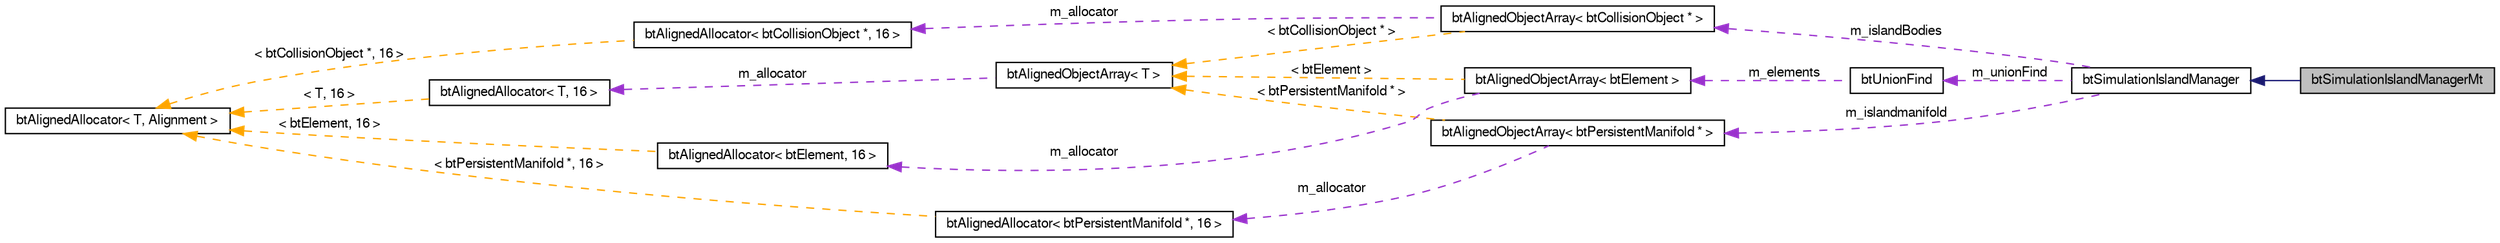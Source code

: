 digraph G
{
  bgcolor="transparent";
  edge [fontname="FreeSans",fontsize=10,labelfontname="FreeSans",labelfontsize=10];
  node [fontname="FreeSans",fontsize=10,shape=record];
  rankdir=LR;
  Node1 [label="btSimulationIslandManagerMt",height=0.2,width=0.4,color="black", fillcolor="grey75", style="filled" fontcolor="black"];
  Node2 -> Node1 [dir=back,color="midnightblue",fontsize=10,style="solid"];
  Node2 [label="btSimulationIslandManager",height=0.2,width=0.4,color="black",URL="$classbt_simulation_island_manager.html",tooltip="SimulationIslandManager creates and handles simulation islands, using btUnionFind..."];
  Node3 -> Node2 [dir=back,color="darkorchid3",fontsize=10,style="dashed",label="m_islandBodies"];
  Node3 [label="btAlignedObjectArray\< btCollisionObject * \>",height=0.2,width=0.4,color="black",URL="$classbt_aligned_object_array.html"];
  Node4 -> Node3 [dir=back,color="darkorchid3",fontsize=10,style="dashed",label="m_allocator"];
  Node4 [label="btAlignedAllocator\< btCollisionObject *, 16 \>",height=0.2,width=0.4,color="black",URL="$classbt_aligned_allocator.html"];
  Node5 -> Node4 [dir=back,color="orange",fontsize=10,style="dashed",label="\< btCollisionObject *, 16 \>"];
  Node5 [label="btAlignedAllocator\< T, Alignment \>",height=0.2,width=0.4,color="black",URL="$classbt_aligned_allocator.html"];
  Node6 -> Node3 [dir=back,color="orange",fontsize=10,style="dashed",label="\< btCollisionObject * \>"];
  Node6 [label="btAlignedObjectArray\< T \>",height=0.2,width=0.4,color="black",URL="$classbt_aligned_object_array.html"];
  Node7 -> Node6 [dir=back,color="darkorchid3",fontsize=10,style="dashed",label="m_allocator"];
  Node7 [label="btAlignedAllocator\< T, 16 \>",height=0.2,width=0.4,color="black",URL="$classbt_aligned_allocator.html"];
  Node5 -> Node7 [dir=back,color="orange",fontsize=10,style="dashed",label="\< T, 16 \>"];
  Node8 -> Node2 [dir=back,color="darkorchid3",fontsize=10,style="dashed",label="m_unionFind"];
  Node8 [label="btUnionFind",height=0.2,width=0.4,color="black",URL="$classbt_union_find.html",tooltip="UnionFind calculates connected subsets."];
  Node9 -> Node8 [dir=back,color="darkorchid3",fontsize=10,style="dashed",label="m_elements"];
  Node9 [label="btAlignedObjectArray\< btElement \>",height=0.2,width=0.4,color="black",URL="$classbt_aligned_object_array.html"];
  Node10 -> Node9 [dir=back,color="darkorchid3",fontsize=10,style="dashed",label="m_allocator"];
  Node10 [label="btAlignedAllocator\< btElement, 16 \>",height=0.2,width=0.4,color="black",URL="$classbt_aligned_allocator.html"];
  Node5 -> Node10 [dir=back,color="orange",fontsize=10,style="dashed",label="\< btElement, 16 \>"];
  Node6 -> Node9 [dir=back,color="orange",fontsize=10,style="dashed",label="\< btElement \>"];
  Node11 -> Node2 [dir=back,color="darkorchid3",fontsize=10,style="dashed",label="m_islandmanifold"];
  Node11 [label="btAlignedObjectArray\< btPersistentManifold * \>",height=0.2,width=0.4,color="black",URL="$classbt_aligned_object_array.html"];
  Node12 -> Node11 [dir=back,color="darkorchid3",fontsize=10,style="dashed",label="m_allocator"];
  Node12 [label="btAlignedAllocator\< btPersistentManifold *, 16 \>",height=0.2,width=0.4,color="black",URL="$classbt_aligned_allocator.html"];
  Node5 -> Node12 [dir=back,color="orange",fontsize=10,style="dashed",label="\< btPersistentManifold *, 16 \>"];
  Node6 -> Node11 [dir=back,color="orange",fontsize=10,style="dashed",label="\< btPersistentManifold * \>"];
}
